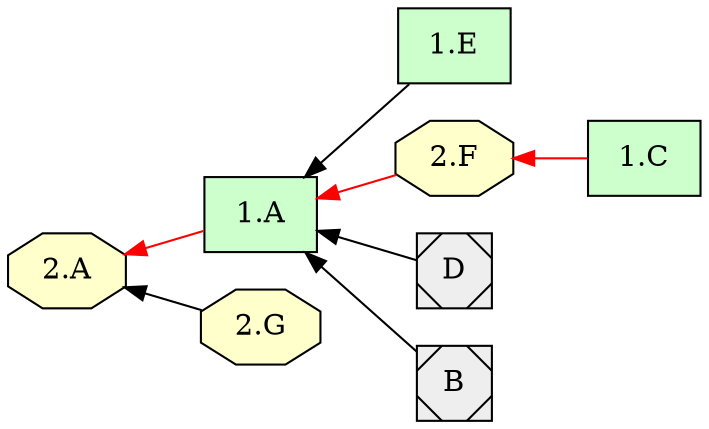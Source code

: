 digraph {

rankdir = RL

  node [shape=box style="filled" fillcolor="#CCFFCC"]
  "1.E"
  "1.A"
  "1.C"
  "1.A"
  "1.A"
  "1.A"
  "1.A"
  "1.C"
  "1.A"
  node [shape=octagon style="filled" fillcolor="#FFFFCC"]
  "2.G"
  "2.A"
  "2.F"
  "2.A"
  "2.F"
  "2.F"
  "2.A"
  "2.A"
  "2.A"
  node [shape=Msquare style="filled" fillcolor="#EEEEEE"]
  "D"
  "B"
  "B"
  "D"
  "D"
  "B"
  "D"
  "B"
  "1.E" -> "1.A" [style=filled, color=black];
  "2.G" -> "2.A" [style=filled, color=black];
  "1.C" -> "2.F" [style=filled, color=red];
  "1.A" -> "2.A" [style=filled, color=red];
  "2.F" -> "1.A" [style=filled, color=red];
  "D" -> "1.A" [style=filled, color=black];
  "B" -> "1.A" [style=filled, color=black];
  subgraph cluster_lg {
    rankdir = LR
  }
}
